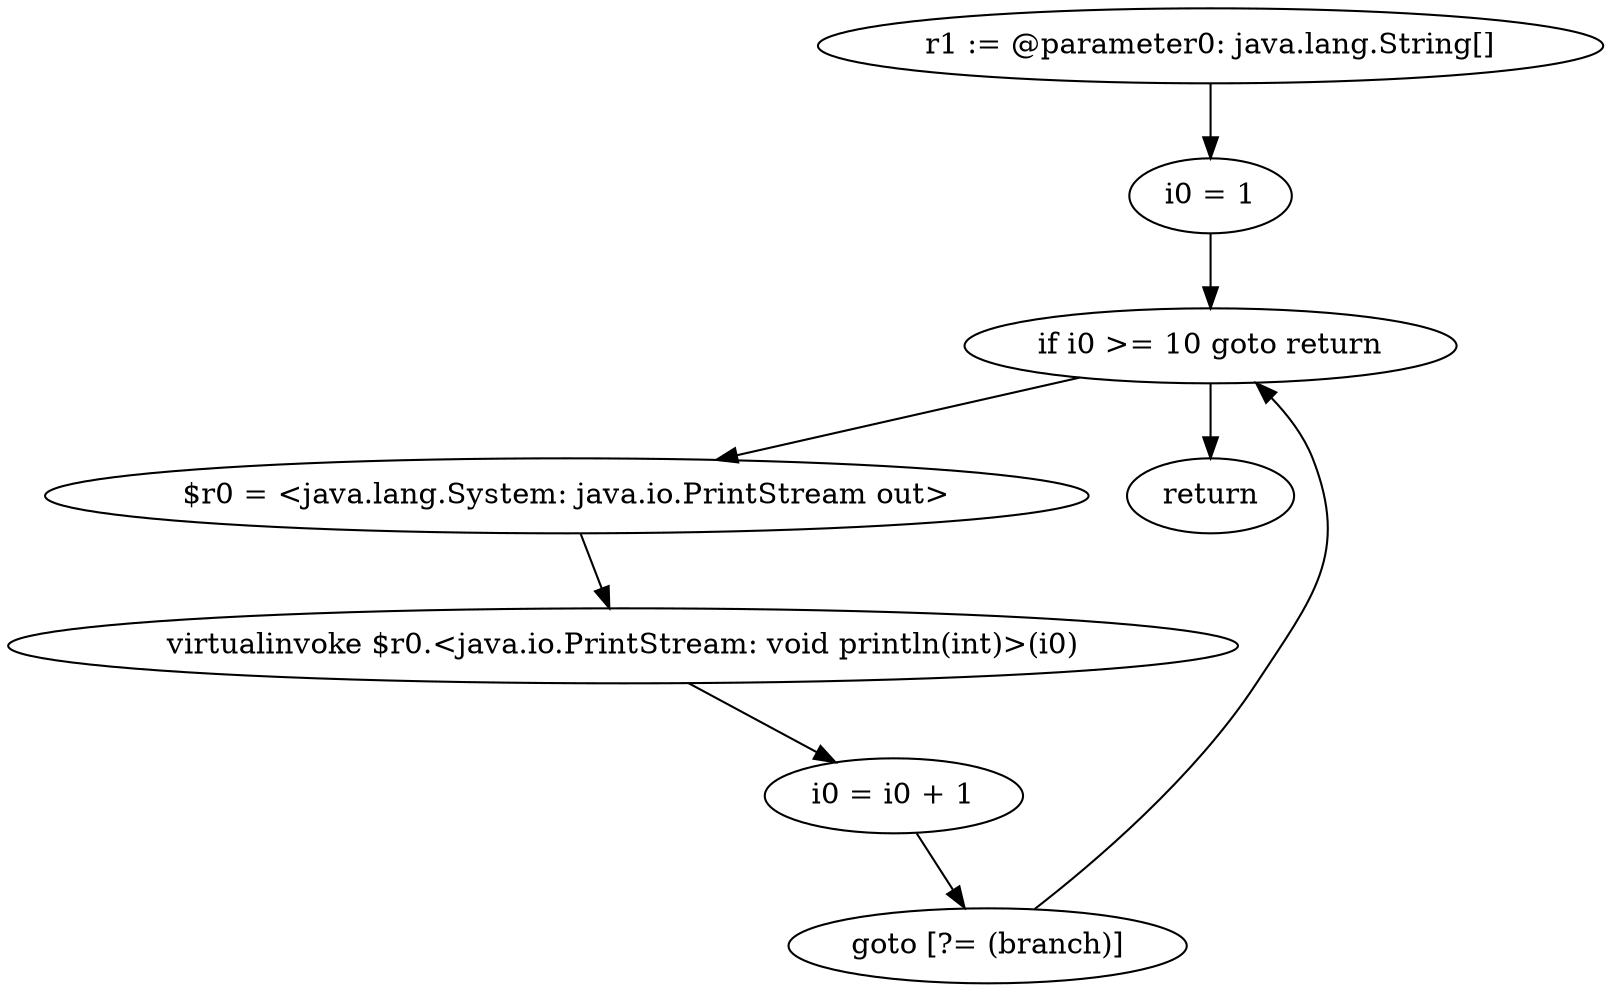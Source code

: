 digraph "unitGraph" {
    "r1 := @parameter0: java.lang.String[]"
    "i0 = 1"
    "if i0 >= 10 goto return"
    "$r0 = <java.lang.System: java.io.PrintStream out>"
    "virtualinvoke $r0.<java.io.PrintStream: void println(int)>(i0)"
    "i0 = i0 + 1"
    "goto [?= (branch)]"
    "return"
    "r1 := @parameter0: java.lang.String[]"->"i0 = 1";
    "i0 = 1"->"if i0 >= 10 goto return";
    "if i0 >= 10 goto return"->"$r0 = <java.lang.System: java.io.PrintStream out>";
    "if i0 >= 10 goto return"->"return";
    "$r0 = <java.lang.System: java.io.PrintStream out>"->"virtualinvoke $r0.<java.io.PrintStream: void println(int)>(i0)";
    "virtualinvoke $r0.<java.io.PrintStream: void println(int)>(i0)"->"i0 = i0 + 1";
    "i0 = i0 + 1"->"goto [?= (branch)]";
    "goto [?= (branch)]"->"if i0 >= 10 goto return";
}
